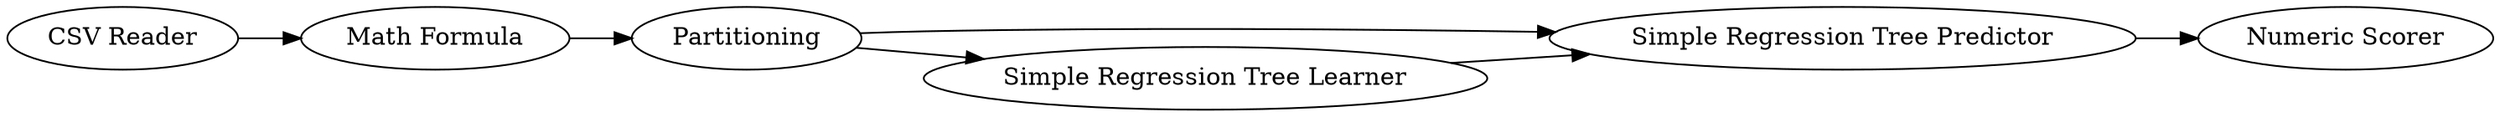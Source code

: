 digraph {
	12 -> 13
	14 -> 3
	3 -> 12
	3 -> 11
	11 -> 12
	1 -> 14
	13 [label="Numeric Scorer"]
	1 [label="CSV Reader"]
	11 [label="Simple Regression Tree Learner"]
	14 [label="Math Formula"]
	3 [label=Partitioning]
	12 [label="Simple Regression Tree Predictor"]
	rankdir=LR
}
